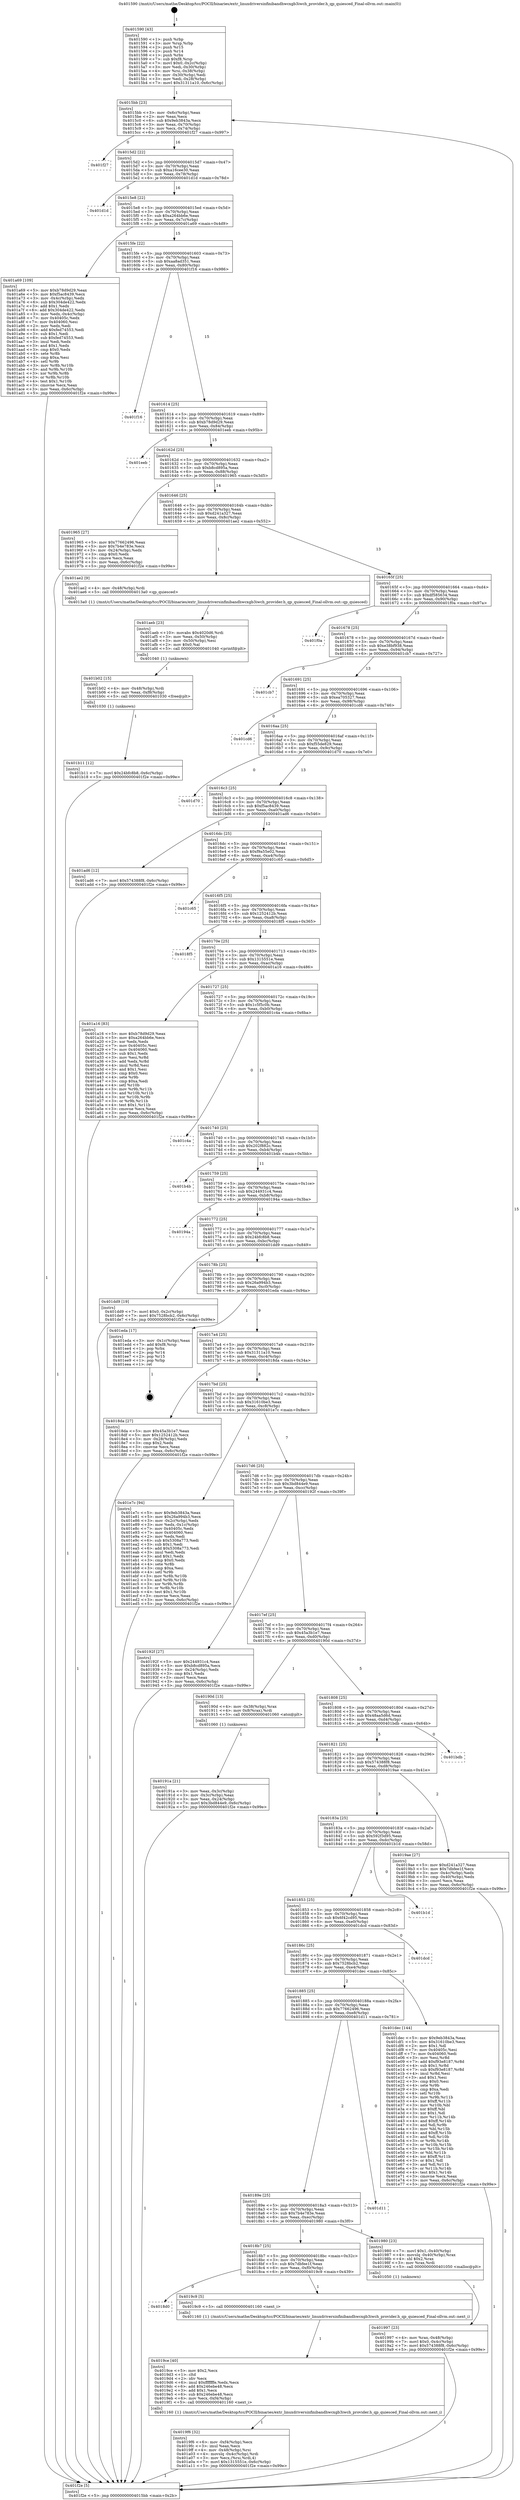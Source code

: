 digraph "0x401590" {
  label = "0x401590 (/mnt/c/Users/mathe/Desktop/tcc/POCII/binaries/extr_linuxdriversinfinibandhwcxgb3iwch_provider.h_qp_quiesced_Final-ollvm.out::main(0))"
  labelloc = "t"
  node[shape=record]

  Entry [label="",width=0.3,height=0.3,shape=circle,fillcolor=black,style=filled]
  "0x4015bb" [label="{
     0x4015bb [23]\l
     | [instrs]\l
     &nbsp;&nbsp;0x4015bb \<+3\>: mov -0x6c(%rbp),%eax\l
     &nbsp;&nbsp;0x4015be \<+2\>: mov %eax,%ecx\l
     &nbsp;&nbsp;0x4015c0 \<+6\>: sub $0x9eb3843a,%ecx\l
     &nbsp;&nbsp;0x4015c6 \<+3\>: mov %eax,-0x70(%rbp)\l
     &nbsp;&nbsp;0x4015c9 \<+3\>: mov %ecx,-0x74(%rbp)\l
     &nbsp;&nbsp;0x4015cc \<+6\>: je 0000000000401f27 \<main+0x997\>\l
  }"]
  "0x401f27" [label="{
     0x401f27\l
  }", style=dashed]
  "0x4015d2" [label="{
     0x4015d2 [22]\l
     | [instrs]\l
     &nbsp;&nbsp;0x4015d2 \<+5\>: jmp 00000000004015d7 \<main+0x47\>\l
     &nbsp;&nbsp;0x4015d7 \<+3\>: mov -0x70(%rbp),%eax\l
     &nbsp;&nbsp;0x4015da \<+5\>: sub $0xa16cee30,%eax\l
     &nbsp;&nbsp;0x4015df \<+3\>: mov %eax,-0x78(%rbp)\l
     &nbsp;&nbsp;0x4015e2 \<+6\>: je 0000000000401d1d \<main+0x78d\>\l
  }"]
  Exit [label="",width=0.3,height=0.3,shape=circle,fillcolor=black,style=filled,peripheries=2]
  "0x401d1d" [label="{
     0x401d1d\l
  }", style=dashed]
  "0x4015e8" [label="{
     0x4015e8 [22]\l
     | [instrs]\l
     &nbsp;&nbsp;0x4015e8 \<+5\>: jmp 00000000004015ed \<main+0x5d\>\l
     &nbsp;&nbsp;0x4015ed \<+3\>: mov -0x70(%rbp),%eax\l
     &nbsp;&nbsp;0x4015f0 \<+5\>: sub $0xa264bb6e,%eax\l
     &nbsp;&nbsp;0x4015f5 \<+3\>: mov %eax,-0x7c(%rbp)\l
     &nbsp;&nbsp;0x4015f8 \<+6\>: je 0000000000401a69 \<main+0x4d9\>\l
  }"]
  "0x401b11" [label="{
     0x401b11 [12]\l
     | [instrs]\l
     &nbsp;&nbsp;0x401b11 \<+7\>: movl $0x24bfc8b8,-0x6c(%rbp)\l
     &nbsp;&nbsp;0x401b18 \<+5\>: jmp 0000000000401f2e \<main+0x99e\>\l
  }"]
  "0x401a69" [label="{
     0x401a69 [109]\l
     | [instrs]\l
     &nbsp;&nbsp;0x401a69 \<+5\>: mov $0xb78d9d29,%eax\l
     &nbsp;&nbsp;0x401a6e \<+5\>: mov $0xf5ac8439,%ecx\l
     &nbsp;&nbsp;0x401a73 \<+3\>: mov -0x4c(%rbp),%edx\l
     &nbsp;&nbsp;0x401a76 \<+6\>: sub $0x304de422,%edx\l
     &nbsp;&nbsp;0x401a7c \<+3\>: add $0x1,%edx\l
     &nbsp;&nbsp;0x401a7f \<+6\>: add $0x304de422,%edx\l
     &nbsp;&nbsp;0x401a85 \<+3\>: mov %edx,-0x4c(%rbp)\l
     &nbsp;&nbsp;0x401a88 \<+7\>: mov 0x40405c,%edx\l
     &nbsp;&nbsp;0x401a8f \<+7\>: mov 0x404060,%esi\l
     &nbsp;&nbsp;0x401a96 \<+2\>: mov %edx,%edi\l
     &nbsp;&nbsp;0x401a98 \<+6\>: add $0xfed74553,%edi\l
     &nbsp;&nbsp;0x401a9e \<+3\>: sub $0x1,%edi\l
     &nbsp;&nbsp;0x401aa1 \<+6\>: sub $0xfed74553,%edi\l
     &nbsp;&nbsp;0x401aa7 \<+3\>: imul %edi,%edx\l
     &nbsp;&nbsp;0x401aaa \<+3\>: and $0x1,%edx\l
     &nbsp;&nbsp;0x401aad \<+3\>: cmp $0x0,%edx\l
     &nbsp;&nbsp;0x401ab0 \<+4\>: sete %r8b\l
     &nbsp;&nbsp;0x401ab4 \<+3\>: cmp $0xa,%esi\l
     &nbsp;&nbsp;0x401ab7 \<+4\>: setl %r9b\l
     &nbsp;&nbsp;0x401abb \<+3\>: mov %r8b,%r10b\l
     &nbsp;&nbsp;0x401abe \<+3\>: and %r9b,%r10b\l
     &nbsp;&nbsp;0x401ac1 \<+3\>: xor %r9b,%r8b\l
     &nbsp;&nbsp;0x401ac4 \<+3\>: or %r8b,%r10b\l
     &nbsp;&nbsp;0x401ac7 \<+4\>: test $0x1,%r10b\l
     &nbsp;&nbsp;0x401acb \<+3\>: cmovne %ecx,%eax\l
     &nbsp;&nbsp;0x401ace \<+3\>: mov %eax,-0x6c(%rbp)\l
     &nbsp;&nbsp;0x401ad1 \<+5\>: jmp 0000000000401f2e \<main+0x99e\>\l
  }"]
  "0x4015fe" [label="{
     0x4015fe [22]\l
     | [instrs]\l
     &nbsp;&nbsp;0x4015fe \<+5\>: jmp 0000000000401603 \<main+0x73\>\l
     &nbsp;&nbsp;0x401603 \<+3\>: mov -0x70(%rbp),%eax\l
     &nbsp;&nbsp;0x401606 \<+5\>: sub $0xaa8ad351,%eax\l
     &nbsp;&nbsp;0x40160b \<+3\>: mov %eax,-0x80(%rbp)\l
     &nbsp;&nbsp;0x40160e \<+6\>: je 0000000000401f16 \<main+0x986\>\l
  }"]
  "0x401b02" [label="{
     0x401b02 [15]\l
     | [instrs]\l
     &nbsp;&nbsp;0x401b02 \<+4\>: mov -0x48(%rbp),%rdi\l
     &nbsp;&nbsp;0x401b06 \<+6\>: mov %eax,-0xf8(%rbp)\l
     &nbsp;&nbsp;0x401b0c \<+5\>: call 0000000000401030 \<free@plt\>\l
     | [calls]\l
     &nbsp;&nbsp;0x401030 \{1\} (unknown)\l
  }"]
  "0x401f16" [label="{
     0x401f16\l
  }", style=dashed]
  "0x401614" [label="{
     0x401614 [25]\l
     | [instrs]\l
     &nbsp;&nbsp;0x401614 \<+5\>: jmp 0000000000401619 \<main+0x89\>\l
     &nbsp;&nbsp;0x401619 \<+3\>: mov -0x70(%rbp),%eax\l
     &nbsp;&nbsp;0x40161c \<+5\>: sub $0xb78d9d29,%eax\l
     &nbsp;&nbsp;0x401621 \<+6\>: mov %eax,-0x84(%rbp)\l
     &nbsp;&nbsp;0x401627 \<+6\>: je 0000000000401eeb \<main+0x95b\>\l
  }"]
  "0x401aeb" [label="{
     0x401aeb [23]\l
     | [instrs]\l
     &nbsp;&nbsp;0x401aeb \<+10\>: movabs $0x4020d6,%rdi\l
     &nbsp;&nbsp;0x401af5 \<+3\>: mov %eax,-0x50(%rbp)\l
     &nbsp;&nbsp;0x401af8 \<+3\>: mov -0x50(%rbp),%esi\l
     &nbsp;&nbsp;0x401afb \<+2\>: mov $0x0,%al\l
     &nbsp;&nbsp;0x401afd \<+5\>: call 0000000000401040 \<printf@plt\>\l
     | [calls]\l
     &nbsp;&nbsp;0x401040 \{1\} (unknown)\l
  }"]
  "0x401eeb" [label="{
     0x401eeb\l
  }", style=dashed]
  "0x40162d" [label="{
     0x40162d [25]\l
     | [instrs]\l
     &nbsp;&nbsp;0x40162d \<+5\>: jmp 0000000000401632 \<main+0xa2\>\l
     &nbsp;&nbsp;0x401632 \<+3\>: mov -0x70(%rbp),%eax\l
     &nbsp;&nbsp;0x401635 \<+5\>: sub $0xb8cd895a,%eax\l
     &nbsp;&nbsp;0x40163a \<+6\>: mov %eax,-0x88(%rbp)\l
     &nbsp;&nbsp;0x401640 \<+6\>: je 0000000000401965 \<main+0x3d5\>\l
  }"]
  "0x4019f6" [label="{
     0x4019f6 [32]\l
     | [instrs]\l
     &nbsp;&nbsp;0x4019f6 \<+6\>: mov -0xf4(%rbp),%ecx\l
     &nbsp;&nbsp;0x4019fc \<+3\>: imul %eax,%ecx\l
     &nbsp;&nbsp;0x4019ff \<+4\>: mov -0x48(%rbp),%rsi\l
     &nbsp;&nbsp;0x401a03 \<+4\>: movslq -0x4c(%rbp),%rdi\l
     &nbsp;&nbsp;0x401a07 \<+3\>: mov %ecx,(%rsi,%rdi,4)\l
     &nbsp;&nbsp;0x401a0a \<+7\>: movl $0x1315551e,-0x6c(%rbp)\l
     &nbsp;&nbsp;0x401a11 \<+5\>: jmp 0000000000401f2e \<main+0x99e\>\l
  }"]
  "0x401965" [label="{
     0x401965 [27]\l
     | [instrs]\l
     &nbsp;&nbsp;0x401965 \<+5\>: mov $0x77662496,%eax\l
     &nbsp;&nbsp;0x40196a \<+5\>: mov $0x7b4e783e,%ecx\l
     &nbsp;&nbsp;0x40196f \<+3\>: mov -0x24(%rbp),%edx\l
     &nbsp;&nbsp;0x401972 \<+3\>: cmp $0x0,%edx\l
     &nbsp;&nbsp;0x401975 \<+3\>: cmove %ecx,%eax\l
     &nbsp;&nbsp;0x401978 \<+3\>: mov %eax,-0x6c(%rbp)\l
     &nbsp;&nbsp;0x40197b \<+5\>: jmp 0000000000401f2e \<main+0x99e\>\l
  }"]
  "0x401646" [label="{
     0x401646 [25]\l
     | [instrs]\l
     &nbsp;&nbsp;0x401646 \<+5\>: jmp 000000000040164b \<main+0xbb\>\l
     &nbsp;&nbsp;0x40164b \<+3\>: mov -0x70(%rbp),%eax\l
     &nbsp;&nbsp;0x40164e \<+5\>: sub $0xd241a327,%eax\l
     &nbsp;&nbsp;0x401653 \<+6\>: mov %eax,-0x8c(%rbp)\l
     &nbsp;&nbsp;0x401659 \<+6\>: je 0000000000401ae2 \<main+0x552\>\l
  }"]
  "0x4019ce" [label="{
     0x4019ce [40]\l
     | [instrs]\l
     &nbsp;&nbsp;0x4019ce \<+5\>: mov $0x2,%ecx\l
     &nbsp;&nbsp;0x4019d3 \<+1\>: cltd\l
     &nbsp;&nbsp;0x4019d4 \<+2\>: idiv %ecx\l
     &nbsp;&nbsp;0x4019d6 \<+6\>: imul $0xfffffffe,%edx,%ecx\l
     &nbsp;&nbsp;0x4019dc \<+6\>: add $0x246ebe48,%ecx\l
     &nbsp;&nbsp;0x4019e2 \<+3\>: add $0x1,%ecx\l
     &nbsp;&nbsp;0x4019e5 \<+6\>: sub $0x246ebe48,%ecx\l
     &nbsp;&nbsp;0x4019eb \<+6\>: mov %ecx,-0xf4(%rbp)\l
     &nbsp;&nbsp;0x4019f1 \<+5\>: call 0000000000401160 \<next_i\>\l
     | [calls]\l
     &nbsp;&nbsp;0x401160 \{1\} (/mnt/c/Users/mathe/Desktop/tcc/POCII/binaries/extr_linuxdriversinfinibandhwcxgb3iwch_provider.h_qp_quiesced_Final-ollvm.out::next_i)\l
  }"]
  "0x401ae2" [label="{
     0x401ae2 [9]\l
     | [instrs]\l
     &nbsp;&nbsp;0x401ae2 \<+4\>: mov -0x48(%rbp),%rdi\l
     &nbsp;&nbsp;0x401ae6 \<+5\>: call 00000000004013a0 \<qp_quiesced\>\l
     | [calls]\l
     &nbsp;&nbsp;0x4013a0 \{1\} (/mnt/c/Users/mathe/Desktop/tcc/POCII/binaries/extr_linuxdriversinfinibandhwcxgb3iwch_provider.h_qp_quiesced_Final-ollvm.out::qp_quiesced)\l
  }"]
  "0x40165f" [label="{
     0x40165f [25]\l
     | [instrs]\l
     &nbsp;&nbsp;0x40165f \<+5\>: jmp 0000000000401664 \<main+0xd4\>\l
     &nbsp;&nbsp;0x401664 \<+3\>: mov -0x70(%rbp),%eax\l
     &nbsp;&nbsp;0x401667 \<+5\>: sub $0xdf585634,%eax\l
     &nbsp;&nbsp;0x40166c \<+6\>: mov %eax,-0x90(%rbp)\l
     &nbsp;&nbsp;0x401672 \<+6\>: je 0000000000401f0a \<main+0x97a\>\l
  }"]
  "0x4018d0" [label="{
     0x4018d0\l
  }", style=dashed]
  "0x401f0a" [label="{
     0x401f0a\l
  }", style=dashed]
  "0x401678" [label="{
     0x401678 [25]\l
     | [instrs]\l
     &nbsp;&nbsp;0x401678 \<+5\>: jmp 000000000040167d \<main+0xed\>\l
     &nbsp;&nbsp;0x40167d \<+3\>: mov -0x70(%rbp),%eax\l
     &nbsp;&nbsp;0x401680 \<+5\>: sub $0xe38bf938,%eax\l
     &nbsp;&nbsp;0x401685 \<+6\>: mov %eax,-0x94(%rbp)\l
     &nbsp;&nbsp;0x40168b \<+6\>: je 0000000000401cb7 \<main+0x727\>\l
  }"]
  "0x4019c9" [label="{
     0x4019c9 [5]\l
     | [instrs]\l
     &nbsp;&nbsp;0x4019c9 \<+5\>: call 0000000000401160 \<next_i\>\l
     | [calls]\l
     &nbsp;&nbsp;0x401160 \{1\} (/mnt/c/Users/mathe/Desktop/tcc/POCII/binaries/extr_linuxdriversinfinibandhwcxgb3iwch_provider.h_qp_quiesced_Final-ollvm.out::next_i)\l
  }"]
  "0x401cb7" [label="{
     0x401cb7\l
  }", style=dashed]
  "0x401691" [label="{
     0x401691 [25]\l
     | [instrs]\l
     &nbsp;&nbsp;0x401691 \<+5\>: jmp 0000000000401696 \<main+0x106\>\l
     &nbsp;&nbsp;0x401696 \<+3\>: mov -0x70(%rbp),%eax\l
     &nbsp;&nbsp;0x401699 \<+5\>: sub $0xea705327,%eax\l
     &nbsp;&nbsp;0x40169e \<+6\>: mov %eax,-0x98(%rbp)\l
     &nbsp;&nbsp;0x4016a4 \<+6\>: je 0000000000401cd6 \<main+0x746\>\l
  }"]
  "0x401997" [label="{
     0x401997 [23]\l
     | [instrs]\l
     &nbsp;&nbsp;0x401997 \<+4\>: mov %rax,-0x48(%rbp)\l
     &nbsp;&nbsp;0x40199b \<+7\>: movl $0x0,-0x4c(%rbp)\l
     &nbsp;&nbsp;0x4019a2 \<+7\>: movl $0x574388f8,-0x6c(%rbp)\l
     &nbsp;&nbsp;0x4019a9 \<+5\>: jmp 0000000000401f2e \<main+0x99e\>\l
  }"]
  "0x401cd6" [label="{
     0x401cd6\l
  }", style=dashed]
  "0x4016aa" [label="{
     0x4016aa [25]\l
     | [instrs]\l
     &nbsp;&nbsp;0x4016aa \<+5\>: jmp 00000000004016af \<main+0x11f\>\l
     &nbsp;&nbsp;0x4016af \<+3\>: mov -0x70(%rbp),%eax\l
     &nbsp;&nbsp;0x4016b2 \<+5\>: sub $0xf55de829,%eax\l
     &nbsp;&nbsp;0x4016b7 \<+6\>: mov %eax,-0x9c(%rbp)\l
     &nbsp;&nbsp;0x4016bd \<+6\>: je 0000000000401d70 \<main+0x7e0\>\l
  }"]
  "0x4018b7" [label="{
     0x4018b7 [25]\l
     | [instrs]\l
     &nbsp;&nbsp;0x4018b7 \<+5\>: jmp 00000000004018bc \<main+0x32c\>\l
     &nbsp;&nbsp;0x4018bc \<+3\>: mov -0x70(%rbp),%eax\l
     &nbsp;&nbsp;0x4018bf \<+5\>: sub $0x7dbfee1f,%eax\l
     &nbsp;&nbsp;0x4018c4 \<+6\>: mov %eax,-0xf0(%rbp)\l
     &nbsp;&nbsp;0x4018ca \<+6\>: je 00000000004019c9 \<main+0x439\>\l
  }"]
  "0x401d70" [label="{
     0x401d70\l
  }", style=dashed]
  "0x4016c3" [label="{
     0x4016c3 [25]\l
     | [instrs]\l
     &nbsp;&nbsp;0x4016c3 \<+5\>: jmp 00000000004016c8 \<main+0x138\>\l
     &nbsp;&nbsp;0x4016c8 \<+3\>: mov -0x70(%rbp),%eax\l
     &nbsp;&nbsp;0x4016cb \<+5\>: sub $0xf5ac8439,%eax\l
     &nbsp;&nbsp;0x4016d0 \<+6\>: mov %eax,-0xa0(%rbp)\l
     &nbsp;&nbsp;0x4016d6 \<+6\>: je 0000000000401ad6 \<main+0x546\>\l
  }"]
  "0x401980" [label="{
     0x401980 [23]\l
     | [instrs]\l
     &nbsp;&nbsp;0x401980 \<+7\>: movl $0x1,-0x40(%rbp)\l
     &nbsp;&nbsp;0x401987 \<+4\>: movslq -0x40(%rbp),%rax\l
     &nbsp;&nbsp;0x40198b \<+4\>: shl $0x2,%rax\l
     &nbsp;&nbsp;0x40198f \<+3\>: mov %rax,%rdi\l
     &nbsp;&nbsp;0x401992 \<+5\>: call 0000000000401050 \<malloc@plt\>\l
     | [calls]\l
     &nbsp;&nbsp;0x401050 \{1\} (unknown)\l
  }"]
  "0x401ad6" [label="{
     0x401ad6 [12]\l
     | [instrs]\l
     &nbsp;&nbsp;0x401ad6 \<+7\>: movl $0x574388f8,-0x6c(%rbp)\l
     &nbsp;&nbsp;0x401add \<+5\>: jmp 0000000000401f2e \<main+0x99e\>\l
  }"]
  "0x4016dc" [label="{
     0x4016dc [25]\l
     | [instrs]\l
     &nbsp;&nbsp;0x4016dc \<+5\>: jmp 00000000004016e1 \<main+0x151\>\l
     &nbsp;&nbsp;0x4016e1 \<+3\>: mov -0x70(%rbp),%eax\l
     &nbsp;&nbsp;0x4016e4 \<+5\>: sub $0xf9a55e02,%eax\l
     &nbsp;&nbsp;0x4016e9 \<+6\>: mov %eax,-0xa4(%rbp)\l
     &nbsp;&nbsp;0x4016ef \<+6\>: je 0000000000401c65 \<main+0x6d5\>\l
  }"]
  "0x40189e" [label="{
     0x40189e [25]\l
     | [instrs]\l
     &nbsp;&nbsp;0x40189e \<+5\>: jmp 00000000004018a3 \<main+0x313\>\l
     &nbsp;&nbsp;0x4018a3 \<+3\>: mov -0x70(%rbp),%eax\l
     &nbsp;&nbsp;0x4018a6 \<+5\>: sub $0x7b4e783e,%eax\l
     &nbsp;&nbsp;0x4018ab \<+6\>: mov %eax,-0xec(%rbp)\l
     &nbsp;&nbsp;0x4018b1 \<+6\>: je 0000000000401980 \<main+0x3f0\>\l
  }"]
  "0x401c65" [label="{
     0x401c65\l
  }", style=dashed]
  "0x4016f5" [label="{
     0x4016f5 [25]\l
     | [instrs]\l
     &nbsp;&nbsp;0x4016f5 \<+5\>: jmp 00000000004016fa \<main+0x16a\>\l
     &nbsp;&nbsp;0x4016fa \<+3\>: mov -0x70(%rbp),%eax\l
     &nbsp;&nbsp;0x4016fd \<+5\>: sub $0x1252412b,%eax\l
     &nbsp;&nbsp;0x401702 \<+6\>: mov %eax,-0xa8(%rbp)\l
     &nbsp;&nbsp;0x401708 \<+6\>: je 00000000004018f5 \<main+0x365\>\l
  }"]
  "0x401d11" [label="{
     0x401d11\l
  }", style=dashed]
  "0x4018f5" [label="{
     0x4018f5\l
  }", style=dashed]
  "0x40170e" [label="{
     0x40170e [25]\l
     | [instrs]\l
     &nbsp;&nbsp;0x40170e \<+5\>: jmp 0000000000401713 \<main+0x183\>\l
     &nbsp;&nbsp;0x401713 \<+3\>: mov -0x70(%rbp),%eax\l
     &nbsp;&nbsp;0x401716 \<+5\>: sub $0x1315551e,%eax\l
     &nbsp;&nbsp;0x40171b \<+6\>: mov %eax,-0xac(%rbp)\l
     &nbsp;&nbsp;0x401721 \<+6\>: je 0000000000401a16 \<main+0x486\>\l
  }"]
  "0x401885" [label="{
     0x401885 [25]\l
     | [instrs]\l
     &nbsp;&nbsp;0x401885 \<+5\>: jmp 000000000040188a \<main+0x2fa\>\l
     &nbsp;&nbsp;0x40188a \<+3\>: mov -0x70(%rbp),%eax\l
     &nbsp;&nbsp;0x40188d \<+5\>: sub $0x77662496,%eax\l
     &nbsp;&nbsp;0x401892 \<+6\>: mov %eax,-0xe8(%rbp)\l
     &nbsp;&nbsp;0x401898 \<+6\>: je 0000000000401d11 \<main+0x781\>\l
  }"]
  "0x401a16" [label="{
     0x401a16 [83]\l
     | [instrs]\l
     &nbsp;&nbsp;0x401a16 \<+5\>: mov $0xb78d9d29,%eax\l
     &nbsp;&nbsp;0x401a1b \<+5\>: mov $0xa264bb6e,%ecx\l
     &nbsp;&nbsp;0x401a20 \<+2\>: xor %edx,%edx\l
     &nbsp;&nbsp;0x401a22 \<+7\>: mov 0x40405c,%esi\l
     &nbsp;&nbsp;0x401a29 \<+7\>: mov 0x404060,%edi\l
     &nbsp;&nbsp;0x401a30 \<+3\>: sub $0x1,%edx\l
     &nbsp;&nbsp;0x401a33 \<+3\>: mov %esi,%r8d\l
     &nbsp;&nbsp;0x401a36 \<+3\>: add %edx,%r8d\l
     &nbsp;&nbsp;0x401a39 \<+4\>: imul %r8d,%esi\l
     &nbsp;&nbsp;0x401a3d \<+3\>: and $0x1,%esi\l
     &nbsp;&nbsp;0x401a40 \<+3\>: cmp $0x0,%esi\l
     &nbsp;&nbsp;0x401a43 \<+4\>: sete %r9b\l
     &nbsp;&nbsp;0x401a47 \<+3\>: cmp $0xa,%edi\l
     &nbsp;&nbsp;0x401a4a \<+4\>: setl %r10b\l
     &nbsp;&nbsp;0x401a4e \<+3\>: mov %r9b,%r11b\l
     &nbsp;&nbsp;0x401a51 \<+3\>: and %r10b,%r11b\l
     &nbsp;&nbsp;0x401a54 \<+3\>: xor %r10b,%r9b\l
     &nbsp;&nbsp;0x401a57 \<+3\>: or %r9b,%r11b\l
     &nbsp;&nbsp;0x401a5a \<+4\>: test $0x1,%r11b\l
     &nbsp;&nbsp;0x401a5e \<+3\>: cmovne %ecx,%eax\l
     &nbsp;&nbsp;0x401a61 \<+3\>: mov %eax,-0x6c(%rbp)\l
     &nbsp;&nbsp;0x401a64 \<+5\>: jmp 0000000000401f2e \<main+0x99e\>\l
  }"]
  "0x401727" [label="{
     0x401727 [25]\l
     | [instrs]\l
     &nbsp;&nbsp;0x401727 \<+5\>: jmp 000000000040172c \<main+0x19c\>\l
     &nbsp;&nbsp;0x40172c \<+3\>: mov -0x70(%rbp),%eax\l
     &nbsp;&nbsp;0x40172f \<+5\>: sub $0x1c5f5c0b,%eax\l
     &nbsp;&nbsp;0x401734 \<+6\>: mov %eax,-0xb0(%rbp)\l
     &nbsp;&nbsp;0x40173a \<+6\>: je 0000000000401c4a \<main+0x6ba\>\l
  }"]
  "0x401dec" [label="{
     0x401dec [144]\l
     | [instrs]\l
     &nbsp;&nbsp;0x401dec \<+5\>: mov $0x9eb3843a,%eax\l
     &nbsp;&nbsp;0x401df1 \<+5\>: mov $0x31610be3,%ecx\l
     &nbsp;&nbsp;0x401df6 \<+2\>: mov $0x1,%dl\l
     &nbsp;&nbsp;0x401df8 \<+7\>: mov 0x40405c,%esi\l
     &nbsp;&nbsp;0x401dff \<+7\>: mov 0x404060,%edi\l
     &nbsp;&nbsp;0x401e06 \<+3\>: mov %esi,%r8d\l
     &nbsp;&nbsp;0x401e09 \<+7\>: add $0xf93e8187,%r8d\l
     &nbsp;&nbsp;0x401e10 \<+4\>: sub $0x1,%r8d\l
     &nbsp;&nbsp;0x401e14 \<+7\>: sub $0xf93e8187,%r8d\l
     &nbsp;&nbsp;0x401e1b \<+4\>: imul %r8d,%esi\l
     &nbsp;&nbsp;0x401e1f \<+3\>: and $0x1,%esi\l
     &nbsp;&nbsp;0x401e22 \<+3\>: cmp $0x0,%esi\l
     &nbsp;&nbsp;0x401e25 \<+4\>: sete %r9b\l
     &nbsp;&nbsp;0x401e29 \<+3\>: cmp $0xa,%edi\l
     &nbsp;&nbsp;0x401e2c \<+4\>: setl %r10b\l
     &nbsp;&nbsp;0x401e30 \<+3\>: mov %r9b,%r11b\l
     &nbsp;&nbsp;0x401e33 \<+4\>: xor $0xff,%r11b\l
     &nbsp;&nbsp;0x401e37 \<+3\>: mov %r10b,%bl\l
     &nbsp;&nbsp;0x401e3a \<+3\>: xor $0xff,%bl\l
     &nbsp;&nbsp;0x401e3d \<+3\>: xor $0x1,%dl\l
     &nbsp;&nbsp;0x401e40 \<+3\>: mov %r11b,%r14b\l
     &nbsp;&nbsp;0x401e43 \<+4\>: and $0xff,%r14b\l
     &nbsp;&nbsp;0x401e47 \<+3\>: and %dl,%r9b\l
     &nbsp;&nbsp;0x401e4a \<+3\>: mov %bl,%r15b\l
     &nbsp;&nbsp;0x401e4d \<+4\>: and $0xff,%r15b\l
     &nbsp;&nbsp;0x401e51 \<+3\>: and %dl,%r10b\l
     &nbsp;&nbsp;0x401e54 \<+3\>: or %r9b,%r14b\l
     &nbsp;&nbsp;0x401e57 \<+3\>: or %r10b,%r15b\l
     &nbsp;&nbsp;0x401e5a \<+3\>: xor %r15b,%r14b\l
     &nbsp;&nbsp;0x401e5d \<+3\>: or %bl,%r11b\l
     &nbsp;&nbsp;0x401e60 \<+4\>: xor $0xff,%r11b\l
     &nbsp;&nbsp;0x401e64 \<+3\>: or $0x1,%dl\l
     &nbsp;&nbsp;0x401e67 \<+3\>: and %dl,%r11b\l
     &nbsp;&nbsp;0x401e6a \<+3\>: or %r11b,%r14b\l
     &nbsp;&nbsp;0x401e6d \<+4\>: test $0x1,%r14b\l
     &nbsp;&nbsp;0x401e71 \<+3\>: cmovne %ecx,%eax\l
     &nbsp;&nbsp;0x401e74 \<+3\>: mov %eax,-0x6c(%rbp)\l
     &nbsp;&nbsp;0x401e77 \<+5\>: jmp 0000000000401f2e \<main+0x99e\>\l
  }"]
  "0x401c4a" [label="{
     0x401c4a\l
  }", style=dashed]
  "0x401740" [label="{
     0x401740 [25]\l
     | [instrs]\l
     &nbsp;&nbsp;0x401740 \<+5\>: jmp 0000000000401745 \<main+0x1b5\>\l
     &nbsp;&nbsp;0x401745 \<+3\>: mov -0x70(%rbp),%eax\l
     &nbsp;&nbsp;0x401748 \<+5\>: sub $0x202f882c,%eax\l
     &nbsp;&nbsp;0x40174d \<+6\>: mov %eax,-0xb4(%rbp)\l
     &nbsp;&nbsp;0x401753 \<+6\>: je 0000000000401b4b \<main+0x5bb\>\l
  }"]
  "0x40186c" [label="{
     0x40186c [25]\l
     | [instrs]\l
     &nbsp;&nbsp;0x40186c \<+5\>: jmp 0000000000401871 \<main+0x2e1\>\l
     &nbsp;&nbsp;0x401871 \<+3\>: mov -0x70(%rbp),%eax\l
     &nbsp;&nbsp;0x401874 \<+5\>: sub $0x7528bcb2,%eax\l
     &nbsp;&nbsp;0x401879 \<+6\>: mov %eax,-0xe4(%rbp)\l
     &nbsp;&nbsp;0x40187f \<+6\>: je 0000000000401dec \<main+0x85c\>\l
  }"]
  "0x401b4b" [label="{
     0x401b4b\l
  }", style=dashed]
  "0x401759" [label="{
     0x401759 [25]\l
     | [instrs]\l
     &nbsp;&nbsp;0x401759 \<+5\>: jmp 000000000040175e \<main+0x1ce\>\l
     &nbsp;&nbsp;0x40175e \<+3\>: mov -0x70(%rbp),%eax\l
     &nbsp;&nbsp;0x401761 \<+5\>: sub $0x244931c4,%eax\l
     &nbsp;&nbsp;0x401766 \<+6\>: mov %eax,-0xb8(%rbp)\l
     &nbsp;&nbsp;0x40176c \<+6\>: je 000000000040194a \<main+0x3ba\>\l
  }"]
  "0x401dcd" [label="{
     0x401dcd\l
  }", style=dashed]
  "0x40194a" [label="{
     0x40194a\l
  }", style=dashed]
  "0x401772" [label="{
     0x401772 [25]\l
     | [instrs]\l
     &nbsp;&nbsp;0x401772 \<+5\>: jmp 0000000000401777 \<main+0x1e7\>\l
     &nbsp;&nbsp;0x401777 \<+3\>: mov -0x70(%rbp),%eax\l
     &nbsp;&nbsp;0x40177a \<+5\>: sub $0x24bfc8b8,%eax\l
     &nbsp;&nbsp;0x40177f \<+6\>: mov %eax,-0xbc(%rbp)\l
     &nbsp;&nbsp;0x401785 \<+6\>: je 0000000000401dd9 \<main+0x849\>\l
  }"]
  "0x401853" [label="{
     0x401853 [25]\l
     | [instrs]\l
     &nbsp;&nbsp;0x401853 \<+5\>: jmp 0000000000401858 \<main+0x2c8\>\l
     &nbsp;&nbsp;0x401858 \<+3\>: mov -0x70(%rbp),%eax\l
     &nbsp;&nbsp;0x40185b \<+5\>: sub $0x6f42cd95,%eax\l
     &nbsp;&nbsp;0x401860 \<+6\>: mov %eax,-0xe0(%rbp)\l
     &nbsp;&nbsp;0x401866 \<+6\>: je 0000000000401dcd \<main+0x83d\>\l
  }"]
  "0x401dd9" [label="{
     0x401dd9 [19]\l
     | [instrs]\l
     &nbsp;&nbsp;0x401dd9 \<+7\>: movl $0x0,-0x2c(%rbp)\l
     &nbsp;&nbsp;0x401de0 \<+7\>: movl $0x7528bcb2,-0x6c(%rbp)\l
     &nbsp;&nbsp;0x401de7 \<+5\>: jmp 0000000000401f2e \<main+0x99e\>\l
  }"]
  "0x40178b" [label="{
     0x40178b [25]\l
     | [instrs]\l
     &nbsp;&nbsp;0x40178b \<+5\>: jmp 0000000000401790 \<main+0x200\>\l
     &nbsp;&nbsp;0x401790 \<+3\>: mov -0x70(%rbp),%eax\l
     &nbsp;&nbsp;0x401793 \<+5\>: sub $0x26a994b3,%eax\l
     &nbsp;&nbsp;0x401798 \<+6\>: mov %eax,-0xc0(%rbp)\l
     &nbsp;&nbsp;0x40179e \<+6\>: je 0000000000401eda \<main+0x94a\>\l
  }"]
  "0x401b1d" [label="{
     0x401b1d\l
  }", style=dashed]
  "0x401eda" [label="{
     0x401eda [17]\l
     | [instrs]\l
     &nbsp;&nbsp;0x401eda \<+3\>: mov -0x1c(%rbp),%eax\l
     &nbsp;&nbsp;0x401edd \<+7\>: add $0xf8,%rsp\l
     &nbsp;&nbsp;0x401ee4 \<+1\>: pop %rbx\l
     &nbsp;&nbsp;0x401ee5 \<+2\>: pop %r14\l
     &nbsp;&nbsp;0x401ee7 \<+2\>: pop %r15\l
     &nbsp;&nbsp;0x401ee9 \<+1\>: pop %rbp\l
     &nbsp;&nbsp;0x401eea \<+1\>: ret\l
  }"]
  "0x4017a4" [label="{
     0x4017a4 [25]\l
     | [instrs]\l
     &nbsp;&nbsp;0x4017a4 \<+5\>: jmp 00000000004017a9 \<main+0x219\>\l
     &nbsp;&nbsp;0x4017a9 \<+3\>: mov -0x70(%rbp),%eax\l
     &nbsp;&nbsp;0x4017ac \<+5\>: sub $0x31311a10,%eax\l
     &nbsp;&nbsp;0x4017b1 \<+6\>: mov %eax,-0xc4(%rbp)\l
     &nbsp;&nbsp;0x4017b7 \<+6\>: je 00000000004018da \<main+0x34a\>\l
  }"]
  "0x40183a" [label="{
     0x40183a [25]\l
     | [instrs]\l
     &nbsp;&nbsp;0x40183a \<+5\>: jmp 000000000040183f \<main+0x2af\>\l
     &nbsp;&nbsp;0x40183f \<+3\>: mov -0x70(%rbp),%eax\l
     &nbsp;&nbsp;0x401842 \<+5\>: sub $0x592f3d95,%eax\l
     &nbsp;&nbsp;0x401847 \<+6\>: mov %eax,-0xdc(%rbp)\l
     &nbsp;&nbsp;0x40184d \<+6\>: je 0000000000401b1d \<main+0x58d\>\l
  }"]
  "0x4018da" [label="{
     0x4018da [27]\l
     | [instrs]\l
     &nbsp;&nbsp;0x4018da \<+5\>: mov $0x45a3b1e7,%eax\l
     &nbsp;&nbsp;0x4018df \<+5\>: mov $0x1252412b,%ecx\l
     &nbsp;&nbsp;0x4018e4 \<+3\>: mov -0x28(%rbp),%edx\l
     &nbsp;&nbsp;0x4018e7 \<+3\>: cmp $0x2,%edx\l
     &nbsp;&nbsp;0x4018ea \<+3\>: cmovne %ecx,%eax\l
     &nbsp;&nbsp;0x4018ed \<+3\>: mov %eax,-0x6c(%rbp)\l
     &nbsp;&nbsp;0x4018f0 \<+5\>: jmp 0000000000401f2e \<main+0x99e\>\l
  }"]
  "0x4017bd" [label="{
     0x4017bd [25]\l
     | [instrs]\l
     &nbsp;&nbsp;0x4017bd \<+5\>: jmp 00000000004017c2 \<main+0x232\>\l
     &nbsp;&nbsp;0x4017c2 \<+3\>: mov -0x70(%rbp),%eax\l
     &nbsp;&nbsp;0x4017c5 \<+5\>: sub $0x31610be3,%eax\l
     &nbsp;&nbsp;0x4017ca \<+6\>: mov %eax,-0xc8(%rbp)\l
     &nbsp;&nbsp;0x4017d0 \<+6\>: je 0000000000401e7c \<main+0x8ec\>\l
  }"]
  "0x401f2e" [label="{
     0x401f2e [5]\l
     | [instrs]\l
     &nbsp;&nbsp;0x401f2e \<+5\>: jmp 00000000004015bb \<main+0x2b\>\l
  }"]
  "0x401590" [label="{
     0x401590 [43]\l
     | [instrs]\l
     &nbsp;&nbsp;0x401590 \<+1\>: push %rbp\l
     &nbsp;&nbsp;0x401591 \<+3\>: mov %rsp,%rbp\l
     &nbsp;&nbsp;0x401594 \<+2\>: push %r15\l
     &nbsp;&nbsp;0x401596 \<+2\>: push %r14\l
     &nbsp;&nbsp;0x401598 \<+1\>: push %rbx\l
     &nbsp;&nbsp;0x401599 \<+7\>: sub $0xf8,%rsp\l
     &nbsp;&nbsp;0x4015a0 \<+7\>: movl $0x0,-0x2c(%rbp)\l
     &nbsp;&nbsp;0x4015a7 \<+3\>: mov %edi,-0x30(%rbp)\l
     &nbsp;&nbsp;0x4015aa \<+4\>: mov %rsi,-0x38(%rbp)\l
     &nbsp;&nbsp;0x4015ae \<+3\>: mov -0x30(%rbp),%edi\l
     &nbsp;&nbsp;0x4015b1 \<+3\>: mov %edi,-0x28(%rbp)\l
     &nbsp;&nbsp;0x4015b4 \<+7\>: movl $0x31311a10,-0x6c(%rbp)\l
  }"]
  "0x4019ae" [label="{
     0x4019ae [27]\l
     | [instrs]\l
     &nbsp;&nbsp;0x4019ae \<+5\>: mov $0xd241a327,%eax\l
     &nbsp;&nbsp;0x4019b3 \<+5\>: mov $0x7dbfee1f,%ecx\l
     &nbsp;&nbsp;0x4019b8 \<+3\>: mov -0x4c(%rbp),%edx\l
     &nbsp;&nbsp;0x4019bb \<+3\>: cmp -0x40(%rbp),%edx\l
     &nbsp;&nbsp;0x4019be \<+3\>: cmovl %ecx,%eax\l
     &nbsp;&nbsp;0x4019c1 \<+3\>: mov %eax,-0x6c(%rbp)\l
     &nbsp;&nbsp;0x4019c4 \<+5\>: jmp 0000000000401f2e \<main+0x99e\>\l
  }"]
  "0x401e7c" [label="{
     0x401e7c [94]\l
     | [instrs]\l
     &nbsp;&nbsp;0x401e7c \<+5\>: mov $0x9eb3843a,%eax\l
     &nbsp;&nbsp;0x401e81 \<+5\>: mov $0x26a994b3,%ecx\l
     &nbsp;&nbsp;0x401e86 \<+3\>: mov -0x2c(%rbp),%edx\l
     &nbsp;&nbsp;0x401e89 \<+3\>: mov %edx,-0x1c(%rbp)\l
     &nbsp;&nbsp;0x401e8c \<+7\>: mov 0x40405c,%edx\l
     &nbsp;&nbsp;0x401e93 \<+7\>: mov 0x404060,%esi\l
     &nbsp;&nbsp;0x401e9a \<+2\>: mov %edx,%edi\l
     &nbsp;&nbsp;0x401e9c \<+6\>: sub $0x5308a773,%edi\l
     &nbsp;&nbsp;0x401ea2 \<+3\>: sub $0x1,%edi\l
     &nbsp;&nbsp;0x401ea5 \<+6\>: add $0x5308a773,%edi\l
     &nbsp;&nbsp;0x401eab \<+3\>: imul %edi,%edx\l
     &nbsp;&nbsp;0x401eae \<+3\>: and $0x1,%edx\l
     &nbsp;&nbsp;0x401eb1 \<+3\>: cmp $0x0,%edx\l
     &nbsp;&nbsp;0x401eb4 \<+4\>: sete %r8b\l
     &nbsp;&nbsp;0x401eb8 \<+3\>: cmp $0xa,%esi\l
     &nbsp;&nbsp;0x401ebb \<+4\>: setl %r9b\l
     &nbsp;&nbsp;0x401ebf \<+3\>: mov %r8b,%r10b\l
     &nbsp;&nbsp;0x401ec2 \<+3\>: and %r9b,%r10b\l
     &nbsp;&nbsp;0x401ec5 \<+3\>: xor %r9b,%r8b\l
     &nbsp;&nbsp;0x401ec8 \<+3\>: or %r8b,%r10b\l
     &nbsp;&nbsp;0x401ecb \<+4\>: test $0x1,%r10b\l
     &nbsp;&nbsp;0x401ecf \<+3\>: cmovne %ecx,%eax\l
     &nbsp;&nbsp;0x401ed2 \<+3\>: mov %eax,-0x6c(%rbp)\l
     &nbsp;&nbsp;0x401ed5 \<+5\>: jmp 0000000000401f2e \<main+0x99e\>\l
  }"]
  "0x4017d6" [label="{
     0x4017d6 [25]\l
     | [instrs]\l
     &nbsp;&nbsp;0x4017d6 \<+5\>: jmp 00000000004017db \<main+0x24b\>\l
     &nbsp;&nbsp;0x4017db \<+3\>: mov -0x70(%rbp),%eax\l
     &nbsp;&nbsp;0x4017de \<+5\>: sub $0x3bd844e9,%eax\l
     &nbsp;&nbsp;0x4017e3 \<+6\>: mov %eax,-0xcc(%rbp)\l
     &nbsp;&nbsp;0x4017e9 \<+6\>: je 000000000040192f \<main+0x39f\>\l
  }"]
  "0x401821" [label="{
     0x401821 [25]\l
     | [instrs]\l
     &nbsp;&nbsp;0x401821 \<+5\>: jmp 0000000000401826 \<main+0x296\>\l
     &nbsp;&nbsp;0x401826 \<+3\>: mov -0x70(%rbp),%eax\l
     &nbsp;&nbsp;0x401829 \<+5\>: sub $0x574388f8,%eax\l
     &nbsp;&nbsp;0x40182e \<+6\>: mov %eax,-0xd8(%rbp)\l
     &nbsp;&nbsp;0x401834 \<+6\>: je 00000000004019ae \<main+0x41e\>\l
  }"]
  "0x40192f" [label="{
     0x40192f [27]\l
     | [instrs]\l
     &nbsp;&nbsp;0x40192f \<+5\>: mov $0x244931c4,%eax\l
     &nbsp;&nbsp;0x401934 \<+5\>: mov $0xb8cd895a,%ecx\l
     &nbsp;&nbsp;0x401939 \<+3\>: mov -0x24(%rbp),%edx\l
     &nbsp;&nbsp;0x40193c \<+3\>: cmp $0x1,%edx\l
     &nbsp;&nbsp;0x40193f \<+3\>: cmovl %ecx,%eax\l
     &nbsp;&nbsp;0x401942 \<+3\>: mov %eax,-0x6c(%rbp)\l
     &nbsp;&nbsp;0x401945 \<+5\>: jmp 0000000000401f2e \<main+0x99e\>\l
  }"]
  "0x4017ef" [label="{
     0x4017ef [25]\l
     | [instrs]\l
     &nbsp;&nbsp;0x4017ef \<+5\>: jmp 00000000004017f4 \<main+0x264\>\l
     &nbsp;&nbsp;0x4017f4 \<+3\>: mov -0x70(%rbp),%eax\l
     &nbsp;&nbsp;0x4017f7 \<+5\>: sub $0x45a3b1e7,%eax\l
     &nbsp;&nbsp;0x4017fc \<+6\>: mov %eax,-0xd0(%rbp)\l
     &nbsp;&nbsp;0x401802 \<+6\>: je 000000000040190d \<main+0x37d\>\l
  }"]
  "0x401bdb" [label="{
     0x401bdb\l
  }", style=dashed]
  "0x40190d" [label="{
     0x40190d [13]\l
     | [instrs]\l
     &nbsp;&nbsp;0x40190d \<+4\>: mov -0x38(%rbp),%rax\l
     &nbsp;&nbsp;0x401911 \<+4\>: mov 0x8(%rax),%rdi\l
     &nbsp;&nbsp;0x401915 \<+5\>: call 0000000000401060 \<atoi@plt\>\l
     | [calls]\l
     &nbsp;&nbsp;0x401060 \{1\} (unknown)\l
  }"]
  "0x401808" [label="{
     0x401808 [25]\l
     | [instrs]\l
     &nbsp;&nbsp;0x401808 \<+5\>: jmp 000000000040180d \<main+0x27d\>\l
     &nbsp;&nbsp;0x40180d \<+3\>: mov -0x70(%rbp),%eax\l
     &nbsp;&nbsp;0x401810 \<+5\>: sub $0x48aa5d6d,%eax\l
     &nbsp;&nbsp;0x401815 \<+6\>: mov %eax,-0xd4(%rbp)\l
     &nbsp;&nbsp;0x40181b \<+6\>: je 0000000000401bdb \<main+0x64b\>\l
  }"]
  "0x40191a" [label="{
     0x40191a [21]\l
     | [instrs]\l
     &nbsp;&nbsp;0x40191a \<+3\>: mov %eax,-0x3c(%rbp)\l
     &nbsp;&nbsp;0x40191d \<+3\>: mov -0x3c(%rbp),%eax\l
     &nbsp;&nbsp;0x401920 \<+3\>: mov %eax,-0x24(%rbp)\l
     &nbsp;&nbsp;0x401923 \<+7\>: movl $0x3bd844e9,-0x6c(%rbp)\l
     &nbsp;&nbsp;0x40192a \<+5\>: jmp 0000000000401f2e \<main+0x99e\>\l
  }"]
  Entry -> "0x401590" [label=" 1"]
  "0x4015bb" -> "0x401f27" [label=" 0"]
  "0x4015bb" -> "0x4015d2" [label=" 16"]
  "0x401eda" -> Exit [label=" 1"]
  "0x4015d2" -> "0x401d1d" [label=" 0"]
  "0x4015d2" -> "0x4015e8" [label=" 16"]
  "0x401e7c" -> "0x401f2e" [label=" 1"]
  "0x4015e8" -> "0x401a69" [label=" 1"]
  "0x4015e8" -> "0x4015fe" [label=" 15"]
  "0x401dec" -> "0x401f2e" [label=" 1"]
  "0x4015fe" -> "0x401f16" [label=" 0"]
  "0x4015fe" -> "0x401614" [label=" 15"]
  "0x401dd9" -> "0x401f2e" [label=" 1"]
  "0x401614" -> "0x401eeb" [label=" 0"]
  "0x401614" -> "0x40162d" [label=" 15"]
  "0x401b11" -> "0x401f2e" [label=" 1"]
  "0x40162d" -> "0x401965" [label=" 1"]
  "0x40162d" -> "0x401646" [label=" 14"]
  "0x401b02" -> "0x401b11" [label=" 1"]
  "0x401646" -> "0x401ae2" [label=" 1"]
  "0x401646" -> "0x40165f" [label=" 13"]
  "0x401aeb" -> "0x401b02" [label=" 1"]
  "0x40165f" -> "0x401f0a" [label=" 0"]
  "0x40165f" -> "0x401678" [label=" 13"]
  "0x401ae2" -> "0x401aeb" [label=" 1"]
  "0x401678" -> "0x401cb7" [label=" 0"]
  "0x401678" -> "0x401691" [label=" 13"]
  "0x401ad6" -> "0x401f2e" [label=" 1"]
  "0x401691" -> "0x401cd6" [label=" 0"]
  "0x401691" -> "0x4016aa" [label=" 13"]
  "0x401a16" -> "0x401f2e" [label=" 1"]
  "0x4016aa" -> "0x401d70" [label=" 0"]
  "0x4016aa" -> "0x4016c3" [label=" 13"]
  "0x4019f6" -> "0x401f2e" [label=" 1"]
  "0x4016c3" -> "0x401ad6" [label=" 1"]
  "0x4016c3" -> "0x4016dc" [label=" 12"]
  "0x4019ce" -> "0x4019f6" [label=" 1"]
  "0x4016dc" -> "0x401c65" [label=" 0"]
  "0x4016dc" -> "0x4016f5" [label=" 12"]
  "0x4018b7" -> "0x4018d0" [label=" 0"]
  "0x4016f5" -> "0x4018f5" [label=" 0"]
  "0x4016f5" -> "0x40170e" [label=" 12"]
  "0x4018b7" -> "0x4019c9" [label=" 1"]
  "0x40170e" -> "0x401a16" [label=" 1"]
  "0x40170e" -> "0x401727" [label=" 11"]
  "0x4019ae" -> "0x401f2e" [label=" 2"]
  "0x401727" -> "0x401c4a" [label=" 0"]
  "0x401727" -> "0x401740" [label=" 11"]
  "0x401997" -> "0x401f2e" [label=" 1"]
  "0x401740" -> "0x401b4b" [label=" 0"]
  "0x401740" -> "0x401759" [label=" 11"]
  "0x40189e" -> "0x4018b7" [label=" 1"]
  "0x401759" -> "0x40194a" [label=" 0"]
  "0x401759" -> "0x401772" [label=" 11"]
  "0x40189e" -> "0x401980" [label=" 1"]
  "0x401772" -> "0x401dd9" [label=" 1"]
  "0x401772" -> "0x40178b" [label=" 10"]
  "0x401885" -> "0x40189e" [label=" 2"]
  "0x40178b" -> "0x401eda" [label=" 1"]
  "0x40178b" -> "0x4017a4" [label=" 9"]
  "0x401885" -> "0x401d11" [label=" 0"]
  "0x4017a4" -> "0x4018da" [label=" 1"]
  "0x4017a4" -> "0x4017bd" [label=" 8"]
  "0x4018da" -> "0x401f2e" [label=" 1"]
  "0x401590" -> "0x4015bb" [label=" 1"]
  "0x401f2e" -> "0x4015bb" [label=" 15"]
  "0x40186c" -> "0x401885" [label=" 2"]
  "0x4017bd" -> "0x401e7c" [label=" 1"]
  "0x4017bd" -> "0x4017d6" [label=" 7"]
  "0x40186c" -> "0x401dec" [label=" 1"]
  "0x4017d6" -> "0x40192f" [label=" 1"]
  "0x4017d6" -> "0x4017ef" [label=" 6"]
  "0x401853" -> "0x40186c" [label=" 3"]
  "0x4017ef" -> "0x40190d" [label=" 1"]
  "0x4017ef" -> "0x401808" [label=" 5"]
  "0x40190d" -> "0x40191a" [label=" 1"]
  "0x40191a" -> "0x401f2e" [label=" 1"]
  "0x40192f" -> "0x401f2e" [label=" 1"]
  "0x401965" -> "0x401f2e" [label=" 1"]
  "0x401853" -> "0x401dcd" [label=" 0"]
  "0x401808" -> "0x401bdb" [label=" 0"]
  "0x401808" -> "0x401821" [label=" 5"]
  "0x401980" -> "0x401997" [label=" 1"]
  "0x401821" -> "0x4019ae" [label=" 2"]
  "0x401821" -> "0x40183a" [label=" 3"]
  "0x401a69" -> "0x401f2e" [label=" 1"]
  "0x40183a" -> "0x401b1d" [label=" 0"]
  "0x40183a" -> "0x401853" [label=" 3"]
  "0x4019c9" -> "0x4019ce" [label=" 1"]
}
